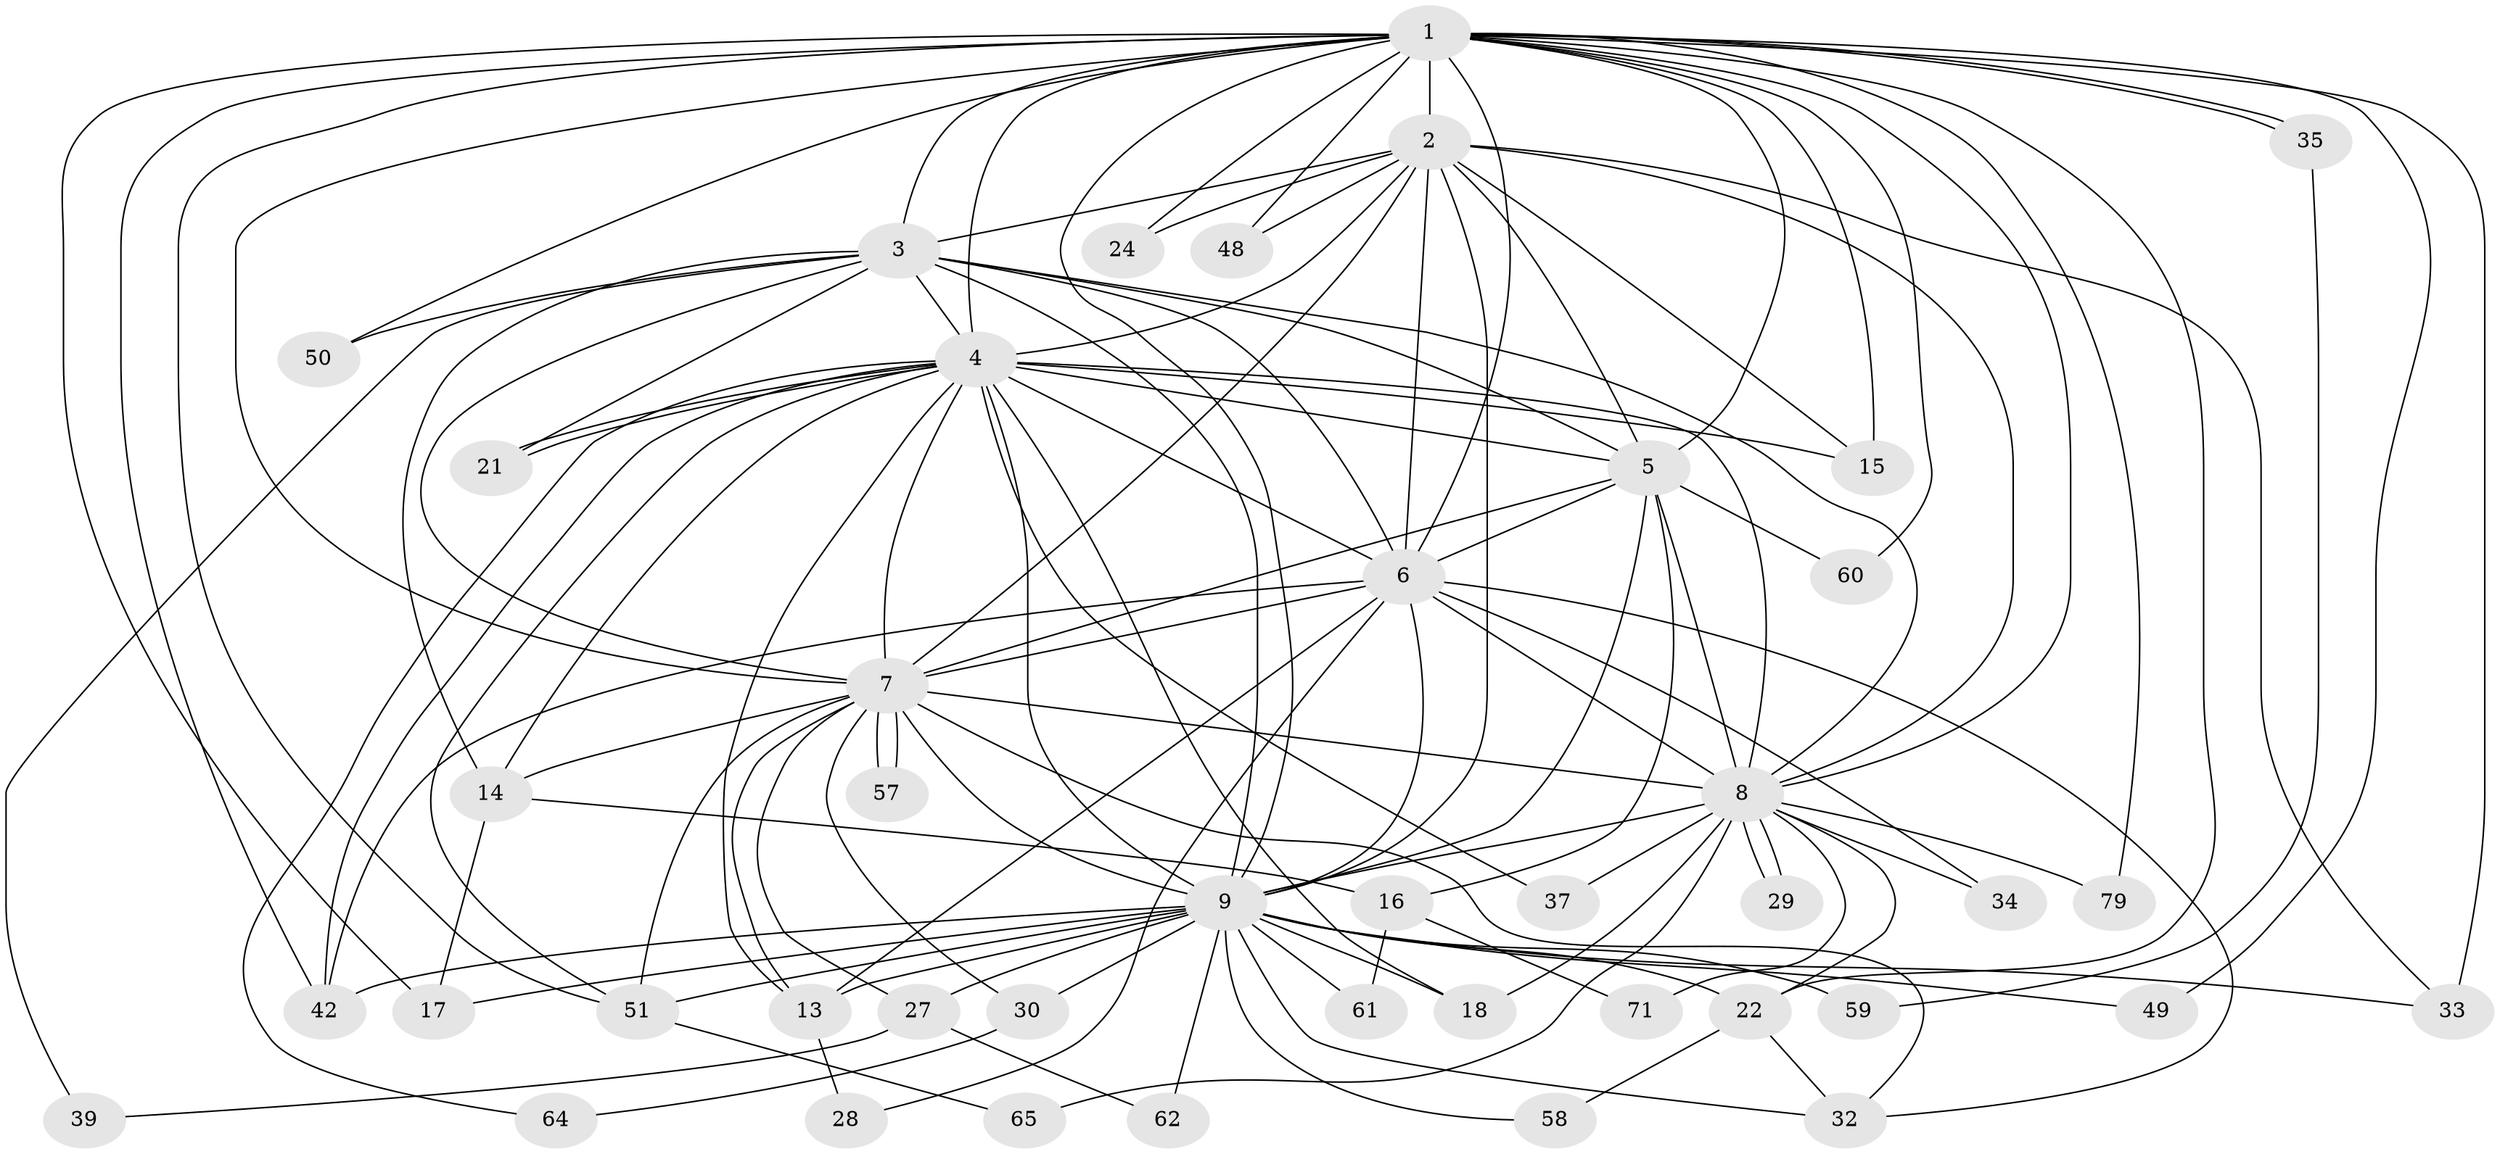 // original degree distribution, {27: 0.011494252873563218, 14: 0.034482758620689655, 25: 0.011494252873563218, 15: 0.011494252873563218, 22: 0.022988505747126436, 20: 0.011494252873563218, 18: 0.011494252873563218, 6: 0.04597701149425287, 4: 0.09195402298850575, 5: 0.034482758620689655, 3: 0.13793103448275862, 2: 0.5747126436781609}
// Generated by graph-tools (version 1.1) at 2025/13/03/09/25 04:13:53]
// undirected, 43 vertices, 119 edges
graph export_dot {
graph [start="1"]
  node [color=gray90,style=filled];
  1;
  2;
  3;
  4 [super="+26+81+67+25+41"];
  5 [super="+55+85"];
  6;
  7 [super="+43"];
  8 [super="+54+11"];
  9 [super="+56+74+86+12+44+10+66"];
  13 [super="+46"];
  14;
  15 [super="+23"];
  16;
  17;
  18 [super="+20"];
  21 [super="+36+45"];
  22 [super="+47+70"];
  24;
  27;
  28;
  29;
  30;
  32 [super="+87"];
  33 [super="+38"];
  34;
  35;
  37;
  39;
  42 [super="+72+52"];
  48;
  49;
  50;
  51 [super="+83+63"];
  57;
  58;
  59;
  60;
  61;
  62 [super="+68"];
  64;
  65;
  71;
  79;
  1 -- 2;
  1 -- 3;
  1 -- 4 [weight=3];
  1 -- 5 [weight=2];
  1 -- 6;
  1 -- 7;
  1 -- 8 [weight=2];
  1 -- 9 [weight=2];
  1 -- 15;
  1 -- 17;
  1 -- 24;
  1 -- 33;
  1 -- 35;
  1 -- 35;
  1 -- 42;
  1 -- 48;
  1 -- 49;
  1 -- 50;
  1 -- 60;
  1 -- 79;
  1 -- 51;
  1 -- 22;
  2 -- 3;
  2 -- 4;
  2 -- 5;
  2 -- 6;
  2 -- 7 [weight=2];
  2 -- 8;
  2 -- 9 [weight=2];
  2 -- 24;
  2 -- 33;
  2 -- 48;
  2 -- 15;
  3 -- 4;
  3 -- 5;
  3 -- 6;
  3 -- 7;
  3 -- 8 [weight=2];
  3 -- 9 [weight=2];
  3 -- 14;
  3 -- 39;
  3 -- 50;
  3 -- 21;
  4 -- 5;
  4 -- 6;
  4 -- 7 [weight=3];
  4 -- 8;
  4 -- 9 [weight=4];
  4 -- 15;
  4 -- 18;
  4 -- 21 [weight=2];
  4 -- 21;
  4 -- 51;
  4 -- 64;
  4 -- 42;
  4 -- 13;
  4 -- 37;
  4 -- 14;
  5 -- 6;
  5 -- 7;
  5 -- 8;
  5 -- 9 [weight=2];
  5 -- 16;
  5 -- 60;
  6 -- 7;
  6 -- 8;
  6 -- 9 [weight=3];
  6 -- 28;
  6 -- 32;
  6 -- 34;
  6 -- 42;
  6 -- 13;
  7 -- 8 [weight=3];
  7 -- 9 [weight=3];
  7 -- 13;
  7 -- 14;
  7 -- 27;
  7 -- 30;
  7 -- 32;
  7 -- 51;
  7 -- 57;
  7 -- 57;
  8 -- 9 [weight=4];
  8 -- 18;
  8 -- 22;
  8 -- 29;
  8 -- 29;
  8 -- 34;
  8 -- 71;
  8 -- 79;
  8 -- 65;
  8 -- 37;
  9 -- 22 [weight=4];
  9 -- 30;
  9 -- 61;
  9 -- 32;
  9 -- 17;
  9 -- 58;
  9 -- 18 [weight=2];
  9 -- 51 [weight=2];
  9 -- 42 [weight=2];
  9 -- 27;
  9 -- 62 [weight=2];
  9 -- 33;
  9 -- 13 [weight=2];
  9 -- 49;
  9 -- 59;
  13 -- 28;
  14 -- 16;
  14 -- 17;
  16 -- 61;
  16 -- 71;
  22 -- 58;
  22 -- 32;
  27 -- 39;
  27 -- 62;
  30 -- 64;
  35 -- 59;
  51 -- 65;
}
